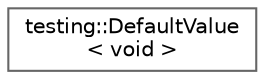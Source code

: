 digraph "Graphical Class Hierarchy"
{
 // LATEX_PDF_SIZE
  bgcolor="transparent";
  edge [fontname=Helvetica,fontsize=10,labelfontname=Helvetica,labelfontsize=10];
  node [fontname=Helvetica,fontsize=10,shape=box,height=0.2,width=0.4];
  rankdir="LR";
  Node0 [id="Node000000",label="testing::DefaultValue\l\< void \>",height=0.2,width=0.4,color="grey40", fillcolor="white", style="filled",URL="$classtesting_1_1_default_value_3_01void_01_4.html",tooltip=" "];
}
